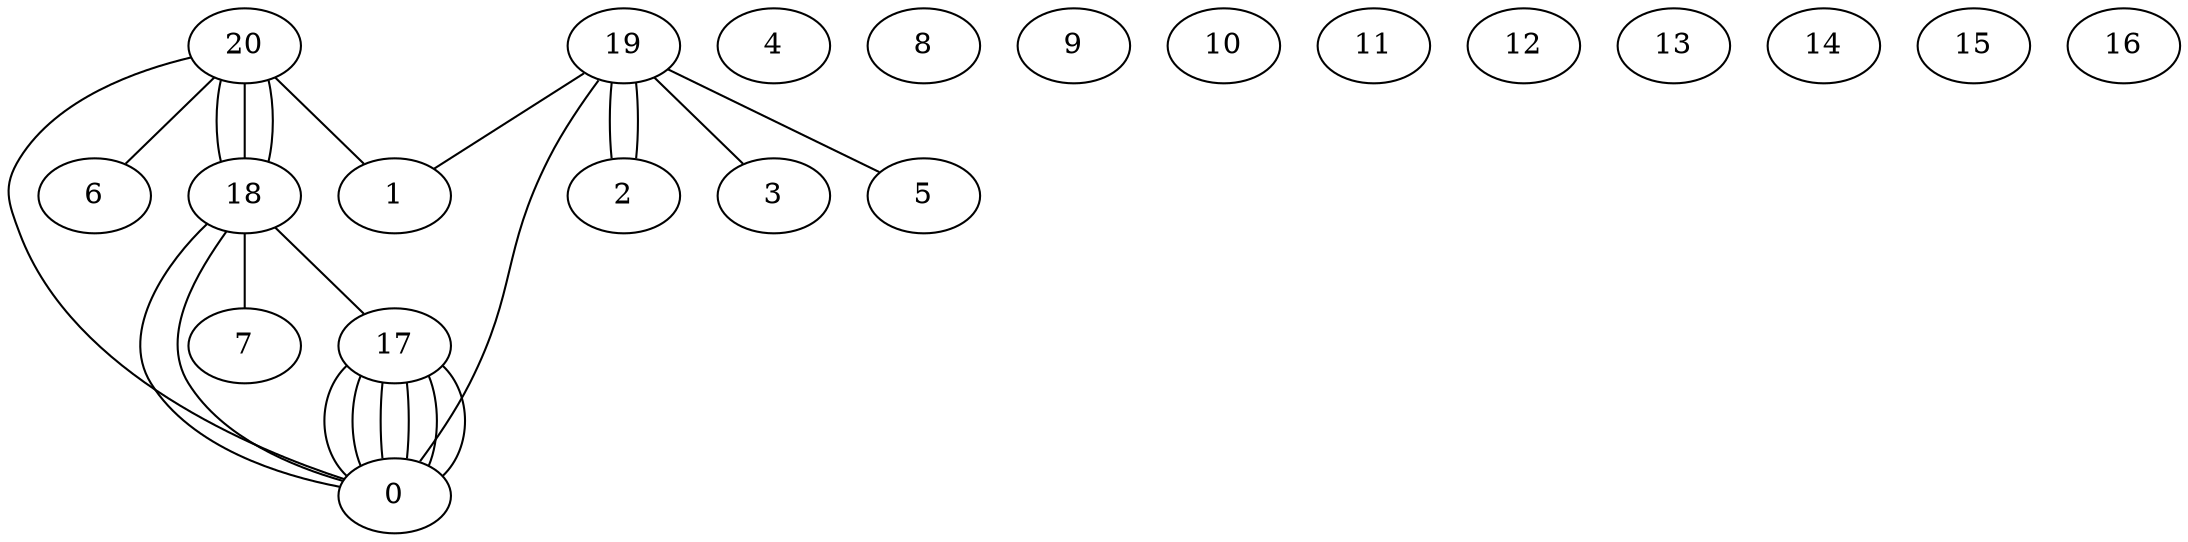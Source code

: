 graph G {
0;
1;
2;
3;
4;
5;
6;
7;
8;
9;
10;
11;
12;
13;
14;
15;
16;
17;
18;
19;
20;
20--18 ;
20--18 ;
20--18 ;
20--1 ;
20--6 ;
20--0 ;
19--5 ;
19--2 ;
19--3 ;
19--2 ;
19--1 ;
19--0 ;
18--17 ;
18--7 ;
18--0 ;
18--0 ;
17--0 ;
17--0 ;
17--0 ;
17--0 ;
17--0 ;
17--0 ;
}
